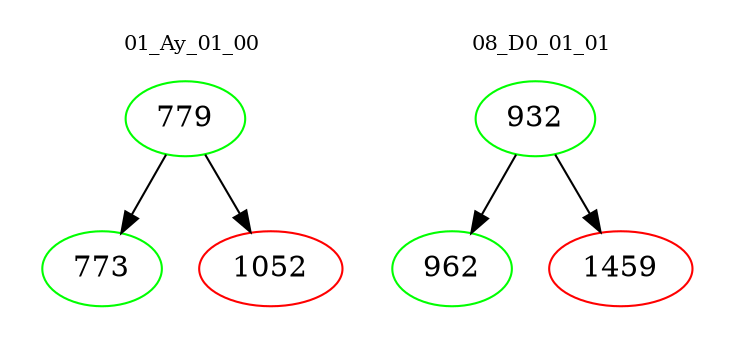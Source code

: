 digraph{
subgraph cluster_0 {
color = white
label = "01_Ay_01_00";
fontsize=10;
T0_779 [label="779", color="green"]
T0_779 -> T0_773 [color="black"]
T0_773 [label="773", color="green"]
T0_779 -> T0_1052 [color="black"]
T0_1052 [label="1052", color="red"]
}
subgraph cluster_1 {
color = white
label = "08_D0_01_01";
fontsize=10;
T1_932 [label="932", color="green"]
T1_932 -> T1_962 [color="black"]
T1_962 [label="962", color="green"]
T1_932 -> T1_1459 [color="black"]
T1_1459 [label="1459", color="red"]
}
}
